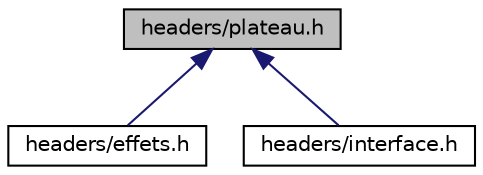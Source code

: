 digraph "headers/plateau.h"
{
 // LATEX_PDF_SIZE
  edge [fontname="Helvetica",fontsize="10",labelfontname="Helvetica",labelfontsize="10"];
  node [fontname="Helvetica",fontsize="10",shape=record];
  Node1 [label="headers/plateau.h",height=0.2,width=0.4,color="black", fillcolor="grey75", style="filled", fontcolor="black",tooltip="Fichier contenant la structure et les fonctions liées à notre plateau de jeu."];
  Node1 -> Node2 [dir="back",color="midnightblue",fontsize="10",style="solid"];
  Node2 [label="headers/effets.h",height=0.2,width=0.4,color="black", fillcolor="white", style="filled",URL="$effets_8h.html",tooltip="Fichier contenant les différents effets des cartes."];
  Node1 -> Node3 [dir="back",color="midnightblue",fontsize="10",style="solid"];
  Node3 [label="headers/interface.h",height=0.2,width=0.4,color="black", fillcolor="white", style="filled",URL="$interface_8h.html",tooltip="Fichier qui contient les fonctions faisant appel à des interactions utilisateurs et à des affichages."];
}
